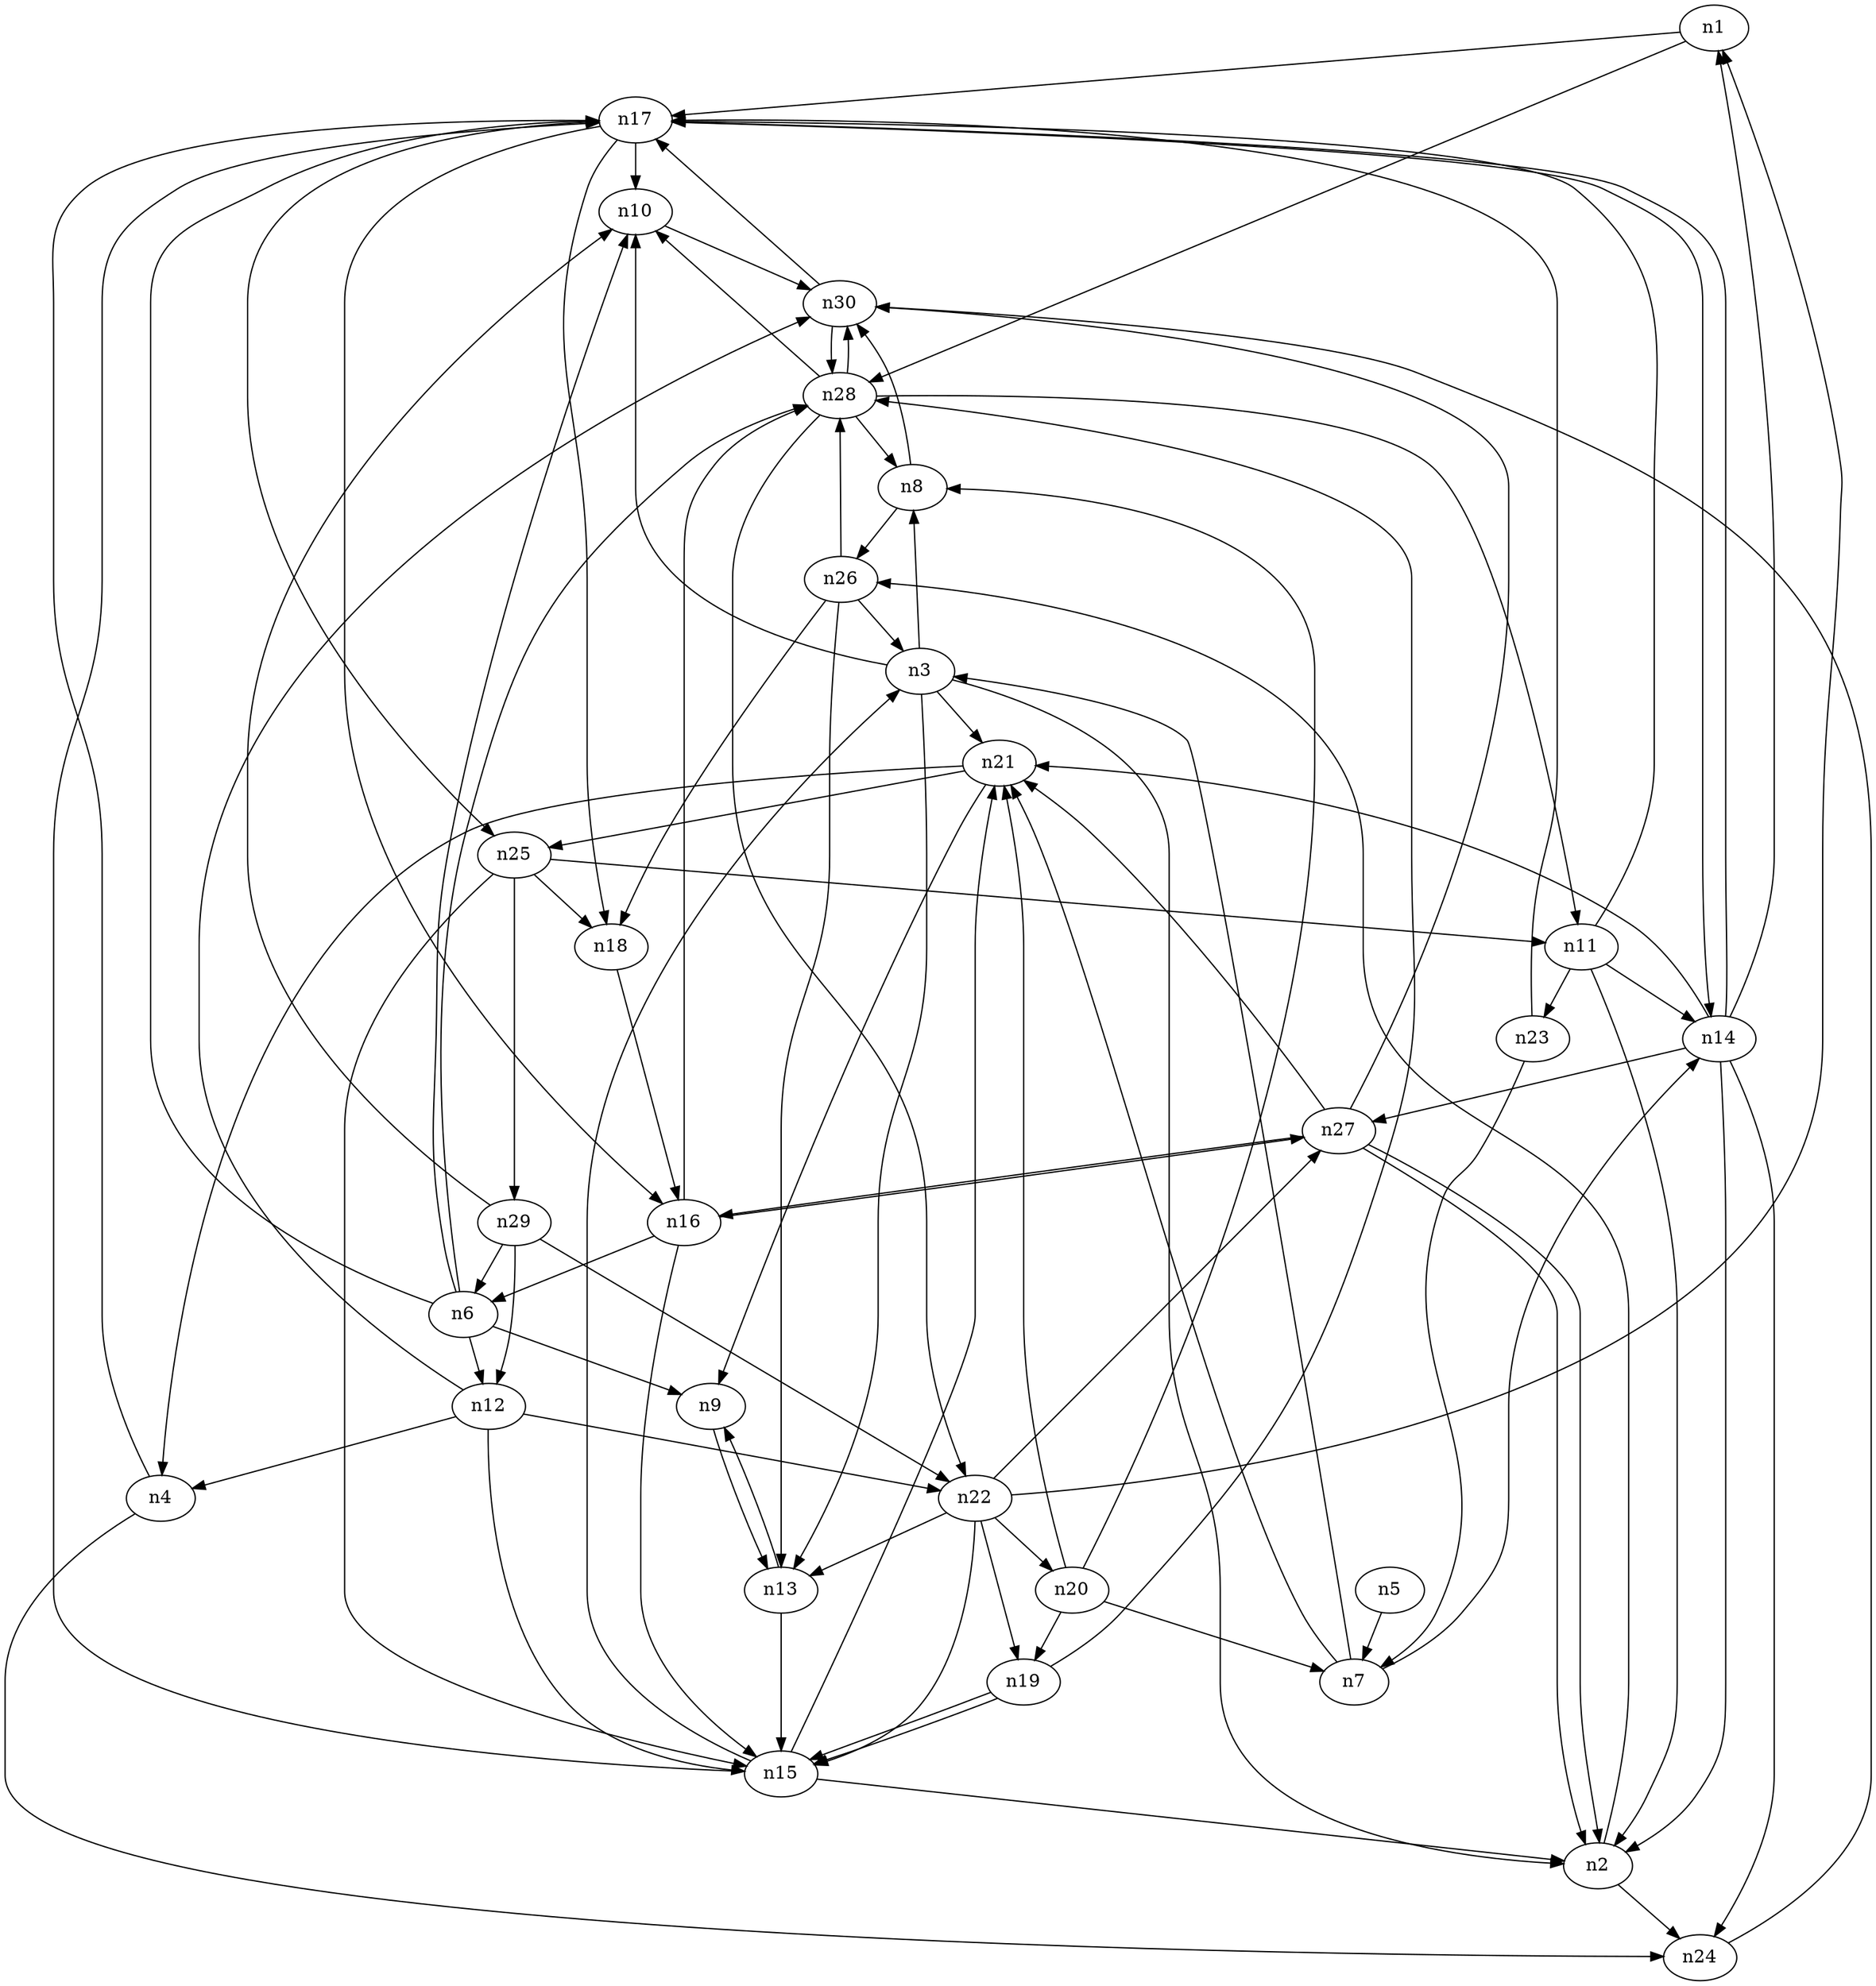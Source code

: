 digraph "output/example04" {
n1;
n2;
n3;
n4;
n5;
n6;
n7;
n8;
n9;
n10;
n11;
n12;
n13;
n14;
n15;
n16;
n17;
n18;
n19;
n20;
n21;
n22;
n23;
n24;
n25;
n26;
n27;
n28;
n29;
n30;
n1 -> n17;
n1 -> n28;
n2 -> n24;
n2 -> n26;
n3 -> n13;
n3 -> n10;
n3 -> n2;
n3 -> n8;
n3 -> n21;
n4 -> n24;
n4 -> n17;
n5 -> n7;
n6 -> n17;
n6 -> n12;
n6 -> n9;
n6 -> n28;
n6 -> n10;
n7 -> n21;
n7 -> n3;
n7 -> n14;
n8 -> n26;
n8 -> n30;
n9 -> n13;
n10 -> n30;
n11 -> n14;
n11 -> n17;
n11 -> n2;
n11 -> n23;
n12 -> n4;
n12 -> n22;
n12 -> n30;
n12 -> n15;
n13 -> n9;
n13 -> n15;
n14 -> n1;
n14 -> n24;
n14 -> n17;
n14 -> n2;
n14 -> n21;
n14 -> n27;
n15 -> n3;
n15 -> n21;
n15 -> n17;
n15 -> n2;
n16 -> n15;
n16 -> n28;
n16 -> n27;
n16 -> n6;
n17 -> n10;
n17 -> n14;
n17 -> n18;
n17 -> n25;
n17 -> n16;
n18 -> n16;
n19 -> n28;
n19 -> n15;
n19 -> n15;
n20 -> n21;
n20 -> n8;
n20 -> n19;
n20 -> n7;
n21 -> n9;
n21 -> n25;
n21 -> n4;
n22 -> n15;
n22 -> n20;
n22 -> n13;
n22 -> n1;
n22 -> n27;
n22 -> n19;
n23 -> n17;
n23 -> n7;
n24 -> n30;
n25 -> n11;
n25 -> n15;
n25 -> n29;
n25 -> n18;
n26 -> n18;
n26 -> n3;
n26 -> n28;
n26 -> n13;
n27 -> n2;
n27 -> n21;
n27 -> n2;
n27 -> n16;
n27 -> n30;
n28 -> n30;
n28 -> n11;
n28 -> n10;
n28 -> n22;
n28 -> n8;
n29 -> n12;
n29 -> n22;
n29 -> n6;
n29 -> n10;
n30 -> n28;
n30 -> n17;
}
